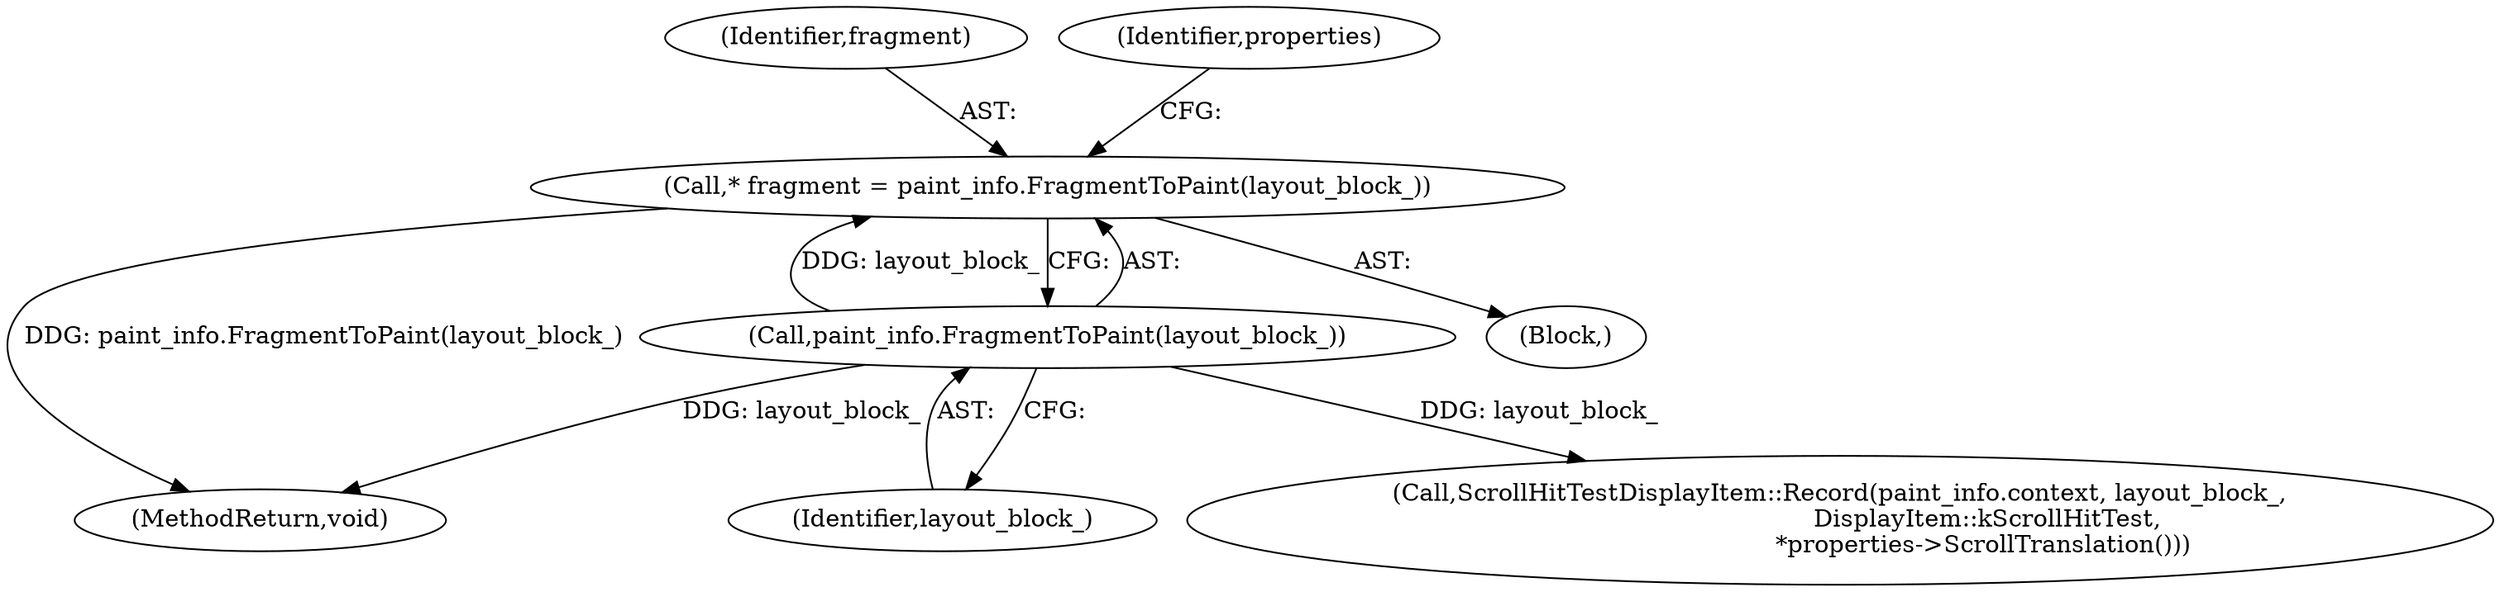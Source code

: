 digraph "0_Chrome_f911e11e7f6b5c0d6f5ee694a9871de6619889f7@pointer" {
"1000111" [label="(Call,* fragment = paint_info.FragmentToPaint(layout_block_))"];
"1000113" [label="(Call,paint_info.FragmentToPaint(layout_block_))"];
"1000130" [label="(Call,ScrollHitTestDisplayItem::Record(paint_info.context, layout_block_,\n                                      DisplayItem::kScrollHitTest,\n                                     *properties->ScrollTranslation()))"];
"1000112" [label="(Identifier,fragment)"];
"1000111" [label="(Call,* fragment = paint_info.FragmentToPaint(layout_block_))"];
"1000117" [label="(Identifier,properties)"];
"1000102" [label="(Block,)"];
"1000113" [label="(Call,paint_info.FragmentToPaint(layout_block_))"];
"1000138" [label="(MethodReturn,void)"];
"1000114" [label="(Identifier,layout_block_)"];
"1000111" -> "1000102"  [label="AST: "];
"1000111" -> "1000113"  [label="CFG: "];
"1000112" -> "1000111"  [label="AST: "];
"1000113" -> "1000111"  [label="AST: "];
"1000117" -> "1000111"  [label="CFG: "];
"1000111" -> "1000138"  [label="DDG: paint_info.FragmentToPaint(layout_block_)"];
"1000113" -> "1000111"  [label="DDG: layout_block_"];
"1000113" -> "1000114"  [label="CFG: "];
"1000114" -> "1000113"  [label="AST: "];
"1000113" -> "1000138"  [label="DDG: layout_block_"];
"1000113" -> "1000130"  [label="DDG: layout_block_"];
}
